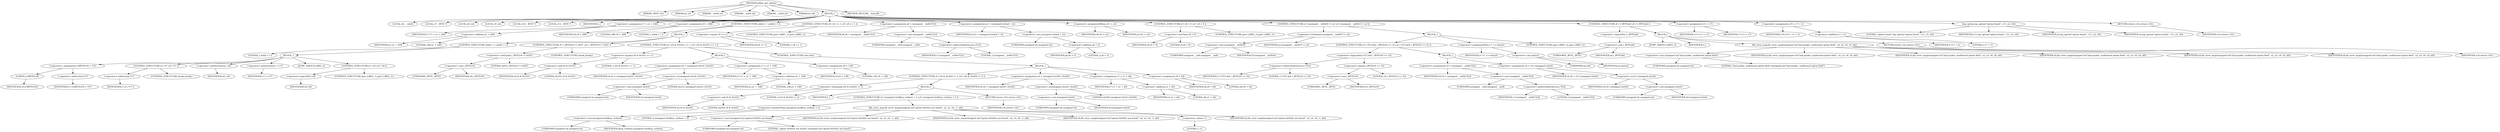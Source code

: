 digraph udhcp_get_option {  
"1000107" [label = "(METHOD,udhcp_get_option)" ]
"1000108" [label = "(PARAM,_BYTE *a1)" ]
"1000109" [label = "(PARAM,int a2)" ]
"1000110" [label = "(PARAM,__int64 a3)" ]
"1000111" [label = "(PARAM,__int64 a4)" ]
"1000112" [label = "(PARAM,__int64 a5)" ]
"1000113" [label = "(PARAM,int a6)" ]
"1000114" [label = "(BLOCK,,)" ]
"1000115" [label = "(LOCAL,v6: __int64)" ]
"1000116" [label = "(LOCAL,v7: _BYTE *)" ]
"1000117" [label = "(LOCAL,v8: int)" ]
"1000118" [label = "(LOCAL,v9: int)" ]
"1000119" [label = "(LOCAL,v10: _BYTE *)" ]
"1000120" [label = "(LOCAL,v11: _BYTE *)" ]
"1000121" [label = "(IDENTIFIER,L,)" ]
"1000122" [label = "(<operator>.assignment,v7 = a1 + 240)" ]
"1000123" [label = "(IDENTIFIER,v7,v7 = a1 + 240)" ]
"1000124" [label = "(<operator>.addition,a1 + 240)" ]
"1000125" [label = "(IDENTIFIER,a1,a1 + 240)" ]
"1000126" [label = "(LITERAL,240,a1 + 240)" ]
"1000127" [label = "(<operator>.assignment,v8 = 388)" ]
"1000128" [label = "(IDENTIFIER,v8,v8 = 388)" ]
"1000129" [label = "(LITERAL,388,v8 = 388)" ]
"1000130" [label = "(CONTROL_STRUCTURE,while ( 1 ),while ( 1 ))" ]
"1000131" [label = "(LITERAL,1,while ( 1 ))" ]
"1000132" [label = "(BLOCK,,)" ]
"1000133" [label = "(CONTROL_STRUCTURE,while ( 1 ),while ( 1 ))" ]
"1000134" [label = "(LITERAL,1,while ( 1 ))" ]
"1000135" [label = "(BLOCK,,)" ]
"1000136" [label = "(<operator>.assignment,LOBYTE(v9) = *v7)" ]
"1000137" [label = "(LOBYTE,LOBYTE(v9))" ]
"1000138" [label = "(IDENTIFIER,v9,LOBYTE(v9))" ]
"1000139" [label = "(<operator>.indirection,*v7)" ]
"1000140" [label = "(IDENTIFIER,v7,LOBYTE(v9) = *v7)" ]
"1000141" [label = "(CONTROL_STRUCTURE,if ( *v7 ),if ( *v7 ))" ]
"1000142" [label = "(<operator>.indirection,*v7)" ]
"1000143" [label = "(IDENTIFIER,v7,if ( *v7 ))" ]
"1000144" [label = "(CONTROL_STRUCTURE,break;,break;)" ]
"1000145" [label = "(<operator>.preDecrement,--v8)" ]
"1000146" [label = "(IDENTIFIER,v8,--v8)" ]
"1000147" [label = "(<operator>.preIncrement,++v7)" ]
"1000148" [label = "(IDENTIFIER,v7,++v7)" ]
"1000149" [label = "(JUMP_TARGET,LABEL_4)" ]
"1000150" [label = "(CONTROL_STRUCTURE,if ( !v8 ),if ( !v8 ))" ]
"1000151" [label = "(<operator>.logicalNot,!v8)" ]
"1000152" [label = "(IDENTIFIER,v8,!v8)" ]
"1000153" [label = "(CONTROL_STRUCTURE,goto LABEL_5;,goto LABEL_5;)" ]
"1000154" [label = "(CONTROL_STRUCTURE,if ( (_BYTE)v9 != 0xFF ),if ( (_BYTE)v9 != 0xFF ))" ]
"1000155" [label = "(<operator>.notEquals,(_BYTE)v9 != 0xFF)" ]
"1000156" [label = "(<operator>.cast,(_BYTE)v9)" ]
"1000157" [label = "(UNKNOWN,_BYTE,_BYTE)" ]
"1000158" [label = "(IDENTIFIER,v9,(_BYTE)v9)" ]
"1000159" [label = "(LITERAL,0xFF,(_BYTE)v9 != 0xFF)" ]
"1000160" [label = "(CONTROL_STRUCTURE,break;,break;)" ]
"1000161" [label = "(CONTROL_STRUCTURE,if ( (v6 & 0x101) == 1 ),if ( (v6 & 0x101) == 1 ))" ]
"1000162" [label = "(<operator>.equals,(v6 & 0x101) == 1)" ]
"1000163" [label = "(<operator>.and,v6 & 0x101)" ]
"1000164" [label = "(IDENTIFIER,v6,v6 & 0x101)" ]
"1000165" [label = "(LITERAL,0x101,v6 & 0x101)" ]
"1000166" [label = "(LITERAL,1,(v6 & 0x101) == 1)" ]
"1000167" [label = "(BLOCK,,)" ]
"1000168" [label = "(<operator>.assignment,v6 = (unsigned int)v6 | 0x101)" ]
"1000169" [label = "(IDENTIFIER,v6,v6 = (unsigned int)v6 | 0x101)" ]
"1000170" [label = "(<operator>.or,(unsigned int)v6 | 0x101)" ]
"1000171" [label = "(<operator>.cast,(unsigned int)v6)" ]
"1000172" [label = "(UNKNOWN,unsigned int,unsigned int)" ]
"1000173" [label = "(IDENTIFIER,v6,(unsigned int)v6)" ]
"1000174" [label = "(LITERAL,0x101,(unsigned int)v6 | 0x101)" ]
"1000175" [label = "(<operator>.assignment,v7 = a1 + 108)" ]
"1000176" [label = "(IDENTIFIER,v7,v7 = a1 + 108)" ]
"1000177" [label = "(<operator>.addition,a1 + 108)" ]
"1000178" [label = "(IDENTIFIER,a1,a1 + 108)" ]
"1000179" [label = "(LITERAL,108,a1 + 108)" ]
"1000180" [label = "(<operator>.assignment,v8 = 128)" ]
"1000181" [label = "(IDENTIFIER,v8,v8 = 128)" ]
"1000182" [label = "(LITERAL,128,v8 = 128)" ]
"1000183" [label = "(CONTROL_STRUCTURE,else,else)" ]
"1000184" [label = "(BLOCK,,)" ]
"1000185" [label = "(CONTROL_STRUCTURE,if ( (v6 & 0x202) != 2 ),if ( (v6 & 0x202) != 2 ))" ]
"1000186" [label = "(<operator>.notEquals,(v6 & 0x202) != 2)" ]
"1000187" [label = "(<operator>.and,v6 & 0x202)" ]
"1000188" [label = "(IDENTIFIER,v6,v6 & 0x202)" ]
"1000189" [label = "(LITERAL,0x202,v6 & 0x202)" ]
"1000190" [label = "(LITERAL,2,(v6 & 0x202) != 2)" ]
"1000191" [label = "(BLOCK,,)" ]
"1000192" [label = "(IDENTIFIER,L,)" ]
"1000193" [label = "(CONTROL_STRUCTURE,if ( (unsigned int)dhcp_verbose > 2 ),if ( (unsigned int)dhcp_verbose > 2 ))" ]
"1000194" [label = "(<operator>.greaterThan,(unsigned int)dhcp_verbose > 2)" ]
"1000195" [label = "(<operator>.cast,(unsigned int)dhcp_verbose)" ]
"1000196" [label = "(UNKNOWN,unsigned int,unsigned int)" ]
"1000197" [label = "(IDENTIFIER,dhcp_verbose,(unsigned int)dhcp_verbose)" ]
"1000198" [label = "(LITERAL,2,(unsigned int)dhcp_verbose > 2)" ]
"1000199" [label = "(bb_error_msg,bb_error_msg((unsigned int)\"option 0x%02x not found\", a2, a3, v6, -1, a6))" ]
"1000200" [label = "(<operator>.cast,(unsigned int)\"option 0x%02x not found\")" ]
"1000201" [label = "(UNKNOWN,unsigned int,unsigned int)" ]
"1000202" [label = "(LITERAL,\"option 0x%02x not found\",(unsigned int)\"option 0x%02x not found\")" ]
"1000203" [label = "(IDENTIFIER,a2,bb_error_msg((unsigned int)\"option 0x%02x not found\", a2, a3, v6, -1, a6))" ]
"1000204" [label = "(IDENTIFIER,a3,bb_error_msg((unsigned int)\"option 0x%02x not found\", a2, a3, v6, -1, a6))" ]
"1000205" [label = "(IDENTIFIER,v6,bb_error_msg((unsigned int)\"option 0x%02x not found\", a2, a3, v6, -1, a6))" ]
"1000206" [label = "(<operator>.minus,-1)" ]
"1000207" [label = "(LITERAL,1,-1)" ]
"1000208" [label = "(IDENTIFIER,a6,bb_error_msg((unsigned int)\"option 0x%02x not found\", a2, a3, v6, -1, a6))" ]
"1000209" [label = "(RETURN,return v10;,return v10;)" ]
"1000210" [label = "(IDENTIFIER,v10,return v10;)" ]
"1000211" [label = "(<operator>.assignment,v6 = (unsigned int)v6 | 0x202)" ]
"1000212" [label = "(IDENTIFIER,v6,v6 = (unsigned int)v6 | 0x202)" ]
"1000213" [label = "(<operator>.or,(unsigned int)v6 | 0x202)" ]
"1000214" [label = "(<operator>.cast,(unsigned int)v6)" ]
"1000215" [label = "(UNKNOWN,unsigned int,unsigned int)" ]
"1000216" [label = "(IDENTIFIER,v6,(unsigned int)v6)" ]
"1000217" [label = "(LITERAL,0x202,(unsigned int)v6 | 0x202)" ]
"1000218" [label = "(<operator>.assignment,v7 = a1 + 44)" ]
"1000219" [label = "(IDENTIFIER,v7,v7 = a1 + 44)" ]
"1000220" [label = "(<operator>.addition,a1 + 44)" ]
"1000221" [label = "(IDENTIFIER,a1,a1 + 44)" ]
"1000222" [label = "(LITERAL,44,a1 + 44)" ]
"1000223" [label = "(<operator>.assignment,v8 = 64)" ]
"1000224" [label = "(IDENTIFIER,v8,v8 = 64)" ]
"1000225" [label = "(LITERAL,64,v8 = 64)" ]
"1000226" [label = "(CONTROL_STRUCTURE,if ( v8 == 1 ),if ( v8 == 1 ))" ]
"1000227" [label = "(<operator>.equals,v8 == 1)" ]
"1000228" [label = "(IDENTIFIER,v8,v8 == 1)" ]
"1000229" [label = "(LITERAL,1,v8 == 1)" ]
"1000230" [label = "(CONTROL_STRUCTURE,goto LABEL_5;,goto LABEL_5;)" ]
"1000231" [label = "(<operator>.assignment,a6 = (unsigned __int8)v7[1])" ]
"1000232" [label = "(IDENTIFIER,a6,a6 = (unsigned __int8)v7[1])" ]
"1000233" [label = "(<operator>.cast,(unsigned __int8)v7[1])" ]
"1000234" [label = "(UNKNOWN,unsigned __int8,unsigned __int8)" ]
"1000235" [label = "(<operator>.indirectIndexAccess,v7[1])" ]
"1000236" [label = "(IDENTIFIER,v7,(unsigned __int8)v7[1])" ]
"1000237" [label = "(LITERAL,1,(unsigned __int8)v7[1])" ]
"1000238" [label = "(<operator>.assignment,a3 = (unsigned int)(a6 + 2))" ]
"1000239" [label = "(IDENTIFIER,a3,a3 = (unsigned int)(a6 + 2))" ]
"1000240" [label = "(<operator>.cast,(unsigned int)(a6 + 2))" ]
"1000241" [label = "(UNKNOWN,unsigned int,unsigned int)" ]
"1000242" [label = "(<operator>.addition,a6 + 2)" ]
"1000243" [label = "(IDENTIFIER,a6,a6 + 2)" ]
"1000244" [label = "(LITERAL,2,a6 + 2)" ]
"1000245" [label = "(<operator>.assignmentMinus,v8 -= a3)" ]
"1000246" [label = "(IDENTIFIER,v8,v8 -= a3)" ]
"1000247" [label = "(IDENTIFIER,a3,v8 -= a3)" ]
"1000248" [label = "(CONTROL_STRUCTURE,if ( v8 < 0 ),if ( v8 < 0 ))" ]
"1000249" [label = "(<operator>.lessThan,v8 < 0)" ]
"1000250" [label = "(IDENTIFIER,v8,v8 < 0)" ]
"1000251" [label = "(LITERAL,0,v8 < 0)" ]
"1000252" [label = "(CONTROL_STRUCTURE,goto LABEL_5;,goto LABEL_5;)" ]
"1000253" [label = "(CONTROL_STRUCTURE,if ( (unsigned __int8)v9 != a2 ),if ( (unsigned __int8)v9 != a2 ))" ]
"1000254" [label = "(<operator>.notEquals,(unsigned __int8)v9 != a2)" ]
"1000255" [label = "(<operator>.cast,(unsigned __int8)v9)" ]
"1000256" [label = "(UNKNOWN,unsigned __int8,unsigned __int8)" ]
"1000257" [label = "(IDENTIFIER,v9,(unsigned __int8)v9)" ]
"1000258" [label = "(IDENTIFIER,a2,(unsigned __int8)v9 != a2)" ]
"1000259" [label = "(BLOCK,,)" ]
"1000260" [label = "(CONTROL_STRUCTURE,if ( v7[1] && (_BYTE)v9 == 52 ),if ( v7[1] && (_BYTE)v9 == 52 ))" ]
"1000261" [label = "(<operator>.logicalAnd,v7[1] && (_BYTE)v9 == 52)" ]
"1000262" [label = "(<operator>.indirectIndexAccess,v7[1])" ]
"1000263" [label = "(IDENTIFIER,v7,v7[1] && (_BYTE)v9 == 52)" ]
"1000264" [label = "(LITERAL,1,v7[1] && (_BYTE)v9 == 52)" ]
"1000265" [label = "(<operator>.equals,(_BYTE)v9 == 52)" ]
"1000266" [label = "(<operator>.cast,(_BYTE)v9)" ]
"1000267" [label = "(UNKNOWN,_BYTE,_BYTE)" ]
"1000268" [label = "(IDENTIFIER,v9,(_BYTE)v9)" ]
"1000269" [label = "(LITERAL,52,(_BYTE)v9 == 52)" ]
"1000270" [label = "(BLOCK,,)" ]
"1000271" [label = "(<operator>.assignment,v9 = (unsigned __int8)v7[2])" ]
"1000272" [label = "(IDENTIFIER,v9,v9 = (unsigned __int8)v7[2])" ]
"1000273" [label = "(<operator>.cast,(unsigned __int8)v7[2])" ]
"1000274" [label = "(UNKNOWN,unsigned __int8,unsigned __int8)" ]
"1000275" [label = "(<operator>.indirectIndexAccess,v7[2])" ]
"1000276" [label = "(IDENTIFIER,v7,(unsigned __int8)v7[2])" ]
"1000277" [label = "(LITERAL,2,(unsigned __int8)v7[2])" ]
"1000278" [label = "(<operator>.assignment,v6 = v9 | (unsigned int)v6)" ]
"1000279" [label = "(IDENTIFIER,v6,v6 = v9 | (unsigned int)v6)" ]
"1000280" [label = "(<operator>.or,v9 | (unsigned int)v6)" ]
"1000281" [label = "(IDENTIFIER,v9,v9 | (unsigned int)v6)" ]
"1000282" [label = "(<operator>.cast,(unsigned int)v6)" ]
"1000283" [label = "(UNKNOWN,unsigned int,unsigned int)" ]
"1000284" [label = "(IDENTIFIER,v6,(unsigned int)v6)" ]
"1000285" [label = "(<operator>.assignmentPlus,v7 += (int)a3)" ]
"1000286" [label = "(IDENTIFIER,v7,v7 += (int)a3)" ]
"1000287" [label = "(<operator>.cast,(int)a3)" ]
"1000288" [label = "(UNKNOWN,int,int)" ]
"1000289" [label = "(IDENTIFIER,a3,(int)a3)" ]
"1000290" [label = "(CONTROL_STRUCTURE,goto LABEL_4;,goto LABEL_4;)" ]
"1000291" [label = "(CONTROL_STRUCTURE,if ( !(_BYTE)a6 ),if ( !(_BYTE)a6 ))" ]
"1000292" [label = "(<operator>.logicalNot,!(_BYTE)a6)" ]
"1000293" [label = "(<operator>.cast,(_BYTE)a6)" ]
"1000294" [label = "(UNKNOWN,_BYTE,_BYTE)" ]
"1000295" [label = "(IDENTIFIER,a6,(_BYTE)a6)" ]
"1000296" [label = "(BLOCK,,)" ]
"1000297" [label = "(JUMP_TARGET,LABEL_5)" ]
"1000298" [label = "(IDENTIFIER,L,)" ]
"1000299" [label = "(bb_error_msg,bb_error_msg((unsigned int)\"bad packet, malformed option field\", a2, a3, v6, v9, a6))" ]
"1000300" [label = "(<operator>.cast,(unsigned int)\"bad packet, malformed option field\")" ]
"1000301" [label = "(UNKNOWN,unsigned int,unsigned int)" ]
"1000302" [label = "(LITERAL,\"bad packet, malformed option field\",(unsigned int)\"bad packet, malformed option field\")" ]
"1000303" [label = "(IDENTIFIER,a2,bb_error_msg((unsigned int)\"bad packet, malformed option field\", a2, a3, v6, v9, a6))" ]
"1000304" [label = "(IDENTIFIER,a3,bb_error_msg((unsigned int)\"bad packet, malformed option field\", a2, a3, v6, v9, a6))" ]
"1000305" [label = "(IDENTIFIER,v6,bb_error_msg((unsigned int)\"bad packet, malformed option field\", a2, a3, v6, v9, a6))" ]
"1000306" [label = "(IDENTIFIER,v9,bb_error_msg((unsigned int)\"bad packet, malformed option field\", a2, a3, v6, v9, a6))" ]
"1000307" [label = "(IDENTIFIER,a6,bb_error_msg((unsigned int)\"bad packet, malformed option field\", a2, a3, v6, v9, a6))" ]
"1000308" [label = "(RETURN,return v10;,return v10;)" ]
"1000309" [label = "(IDENTIFIER,v10,return v10;)" ]
"1000310" [label = "(<operator>.assignment,v11 = v7)" ]
"1000311" [label = "(IDENTIFIER,v11,v11 = v7)" ]
"1000312" [label = "(IDENTIFIER,v7,v11 = v7)" ]
"1000313" [label = "(<operator>.assignment,v10 = v7 + 2)" ]
"1000314" [label = "(IDENTIFIER,v10,v10 = v7 + 2)" ]
"1000315" [label = "(<operator>.addition,v7 + 2)" ]
"1000316" [label = "(IDENTIFIER,v7,v7 + 2)" ]
"1000317" [label = "(LITERAL,2,v7 + 2)" ]
"1000318" [label = "(log_option,log_option(\"option found\", v11, a3, v6))" ]
"1000319" [label = "(LITERAL,\"option found\",log_option(\"option found\", v11, a3, v6))" ]
"1000320" [label = "(IDENTIFIER,v11,log_option(\"option found\", v11, a3, v6))" ]
"1000321" [label = "(IDENTIFIER,a3,log_option(\"option found\", v11, a3, v6))" ]
"1000322" [label = "(IDENTIFIER,v6,log_option(\"option found\", v11, a3, v6))" ]
"1000323" [label = "(RETURN,return v10;,return v10;)" ]
"1000324" [label = "(IDENTIFIER,v10,return v10;)" ]
"1000325" [label = "(METHOD_RETURN,__fastcall)" ]
  "1000107" -> "1000108" 
  "1000107" -> "1000109" 
  "1000107" -> "1000110" 
  "1000107" -> "1000111" 
  "1000107" -> "1000112" 
  "1000107" -> "1000113" 
  "1000107" -> "1000114" 
  "1000107" -> "1000325" 
  "1000114" -> "1000115" 
  "1000114" -> "1000116" 
  "1000114" -> "1000117" 
  "1000114" -> "1000118" 
  "1000114" -> "1000119" 
  "1000114" -> "1000120" 
  "1000114" -> "1000121" 
  "1000114" -> "1000122" 
  "1000114" -> "1000127" 
  "1000114" -> "1000130" 
  "1000114" -> "1000226" 
  "1000114" -> "1000231" 
  "1000114" -> "1000238" 
  "1000114" -> "1000245" 
  "1000114" -> "1000248" 
  "1000114" -> "1000253" 
  "1000114" -> "1000291" 
  "1000114" -> "1000310" 
  "1000114" -> "1000313" 
  "1000114" -> "1000318" 
  "1000114" -> "1000323" 
  "1000122" -> "1000123" 
  "1000122" -> "1000124" 
  "1000124" -> "1000125" 
  "1000124" -> "1000126" 
  "1000127" -> "1000128" 
  "1000127" -> "1000129" 
  "1000130" -> "1000131" 
  "1000130" -> "1000132" 
  "1000132" -> "1000133" 
  "1000132" -> "1000154" 
  "1000132" -> "1000161" 
  "1000133" -> "1000134" 
  "1000133" -> "1000135" 
  "1000135" -> "1000136" 
  "1000135" -> "1000141" 
  "1000135" -> "1000145" 
  "1000135" -> "1000147" 
  "1000135" -> "1000149" 
  "1000135" -> "1000150" 
  "1000136" -> "1000137" 
  "1000136" -> "1000139" 
  "1000137" -> "1000138" 
  "1000139" -> "1000140" 
  "1000141" -> "1000142" 
  "1000141" -> "1000144" 
  "1000142" -> "1000143" 
  "1000145" -> "1000146" 
  "1000147" -> "1000148" 
  "1000150" -> "1000151" 
  "1000150" -> "1000153" 
  "1000151" -> "1000152" 
  "1000154" -> "1000155" 
  "1000154" -> "1000160" 
  "1000155" -> "1000156" 
  "1000155" -> "1000159" 
  "1000156" -> "1000157" 
  "1000156" -> "1000158" 
  "1000161" -> "1000162" 
  "1000161" -> "1000167" 
  "1000161" -> "1000183" 
  "1000162" -> "1000163" 
  "1000162" -> "1000166" 
  "1000163" -> "1000164" 
  "1000163" -> "1000165" 
  "1000167" -> "1000168" 
  "1000167" -> "1000175" 
  "1000167" -> "1000180" 
  "1000168" -> "1000169" 
  "1000168" -> "1000170" 
  "1000170" -> "1000171" 
  "1000170" -> "1000174" 
  "1000171" -> "1000172" 
  "1000171" -> "1000173" 
  "1000175" -> "1000176" 
  "1000175" -> "1000177" 
  "1000177" -> "1000178" 
  "1000177" -> "1000179" 
  "1000180" -> "1000181" 
  "1000180" -> "1000182" 
  "1000183" -> "1000184" 
  "1000184" -> "1000185" 
  "1000184" -> "1000211" 
  "1000184" -> "1000218" 
  "1000184" -> "1000223" 
  "1000185" -> "1000186" 
  "1000185" -> "1000191" 
  "1000186" -> "1000187" 
  "1000186" -> "1000190" 
  "1000187" -> "1000188" 
  "1000187" -> "1000189" 
  "1000191" -> "1000192" 
  "1000191" -> "1000193" 
  "1000191" -> "1000209" 
  "1000193" -> "1000194" 
  "1000193" -> "1000199" 
  "1000194" -> "1000195" 
  "1000194" -> "1000198" 
  "1000195" -> "1000196" 
  "1000195" -> "1000197" 
  "1000199" -> "1000200" 
  "1000199" -> "1000203" 
  "1000199" -> "1000204" 
  "1000199" -> "1000205" 
  "1000199" -> "1000206" 
  "1000199" -> "1000208" 
  "1000200" -> "1000201" 
  "1000200" -> "1000202" 
  "1000206" -> "1000207" 
  "1000209" -> "1000210" 
  "1000211" -> "1000212" 
  "1000211" -> "1000213" 
  "1000213" -> "1000214" 
  "1000213" -> "1000217" 
  "1000214" -> "1000215" 
  "1000214" -> "1000216" 
  "1000218" -> "1000219" 
  "1000218" -> "1000220" 
  "1000220" -> "1000221" 
  "1000220" -> "1000222" 
  "1000223" -> "1000224" 
  "1000223" -> "1000225" 
  "1000226" -> "1000227" 
  "1000226" -> "1000230" 
  "1000227" -> "1000228" 
  "1000227" -> "1000229" 
  "1000231" -> "1000232" 
  "1000231" -> "1000233" 
  "1000233" -> "1000234" 
  "1000233" -> "1000235" 
  "1000235" -> "1000236" 
  "1000235" -> "1000237" 
  "1000238" -> "1000239" 
  "1000238" -> "1000240" 
  "1000240" -> "1000241" 
  "1000240" -> "1000242" 
  "1000242" -> "1000243" 
  "1000242" -> "1000244" 
  "1000245" -> "1000246" 
  "1000245" -> "1000247" 
  "1000248" -> "1000249" 
  "1000248" -> "1000252" 
  "1000249" -> "1000250" 
  "1000249" -> "1000251" 
  "1000253" -> "1000254" 
  "1000253" -> "1000259" 
  "1000254" -> "1000255" 
  "1000254" -> "1000258" 
  "1000255" -> "1000256" 
  "1000255" -> "1000257" 
  "1000259" -> "1000260" 
  "1000259" -> "1000285" 
  "1000259" -> "1000290" 
  "1000260" -> "1000261" 
  "1000260" -> "1000270" 
  "1000261" -> "1000262" 
  "1000261" -> "1000265" 
  "1000262" -> "1000263" 
  "1000262" -> "1000264" 
  "1000265" -> "1000266" 
  "1000265" -> "1000269" 
  "1000266" -> "1000267" 
  "1000266" -> "1000268" 
  "1000270" -> "1000271" 
  "1000270" -> "1000278" 
  "1000271" -> "1000272" 
  "1000271" -> "1000273" 
  "1000273" -> "1000274" 
  "1000273" -> "1000275" 
  "1000275" -> "1000276" 
  "1000275" -> "1000277" 
  "1000278" -> "1000279" 
  "1000278" -> "1000280" 
  "1000280" -> "1000281" 
  "1000280" -> "1000282" 
  "1000282" -> "1000283" 
  "1000282" -> "1000284" 
  "1000285" -> "1000286" 
  "1000285" -> "1000287" 
  "1000287" -> "1000288" 
  "1000287" -> "1000289" 
  "1000291" -> "1000292" 
  "1000291" -> "1000296" 
  "1000292" -> "1000293" 
  "1000293" -> "1000294" 
  "1000293" -> "1000295" 
  "1000296" -> "1000297" 
  "1000296" -> "1000298" 
  "1000296" -> "1000299" 
  "1000296" -> "1000308" 
  "1000299" -> "1000300" 
  "1000299" -> "1000303" 
  "1000299" -> "1000304" 
  "1000299" -> "1000305" 
  "1000299" -> "1000306" 
  "1000299" -> "1000307" 
  "1000300" -> "1000301" 
  "1000300" -> "1000302" 
  "1000308" -> "1000309" 
  "1000310" -> "1000311" 
  "1000310" -> "1000312" 
  "1000313" -> "1000314" 
  "1000313" -> "1000315" 
  "1000315" -> "1000316" 
  "1000315" -> "1000317" 
  "1000318" -> "1000319" 
  "1000318" -> "1000320" 
  "1000318" -> "1000321" 
  "1000318" -> "1000322" 
  "1000323" -> "1000324" 
}
